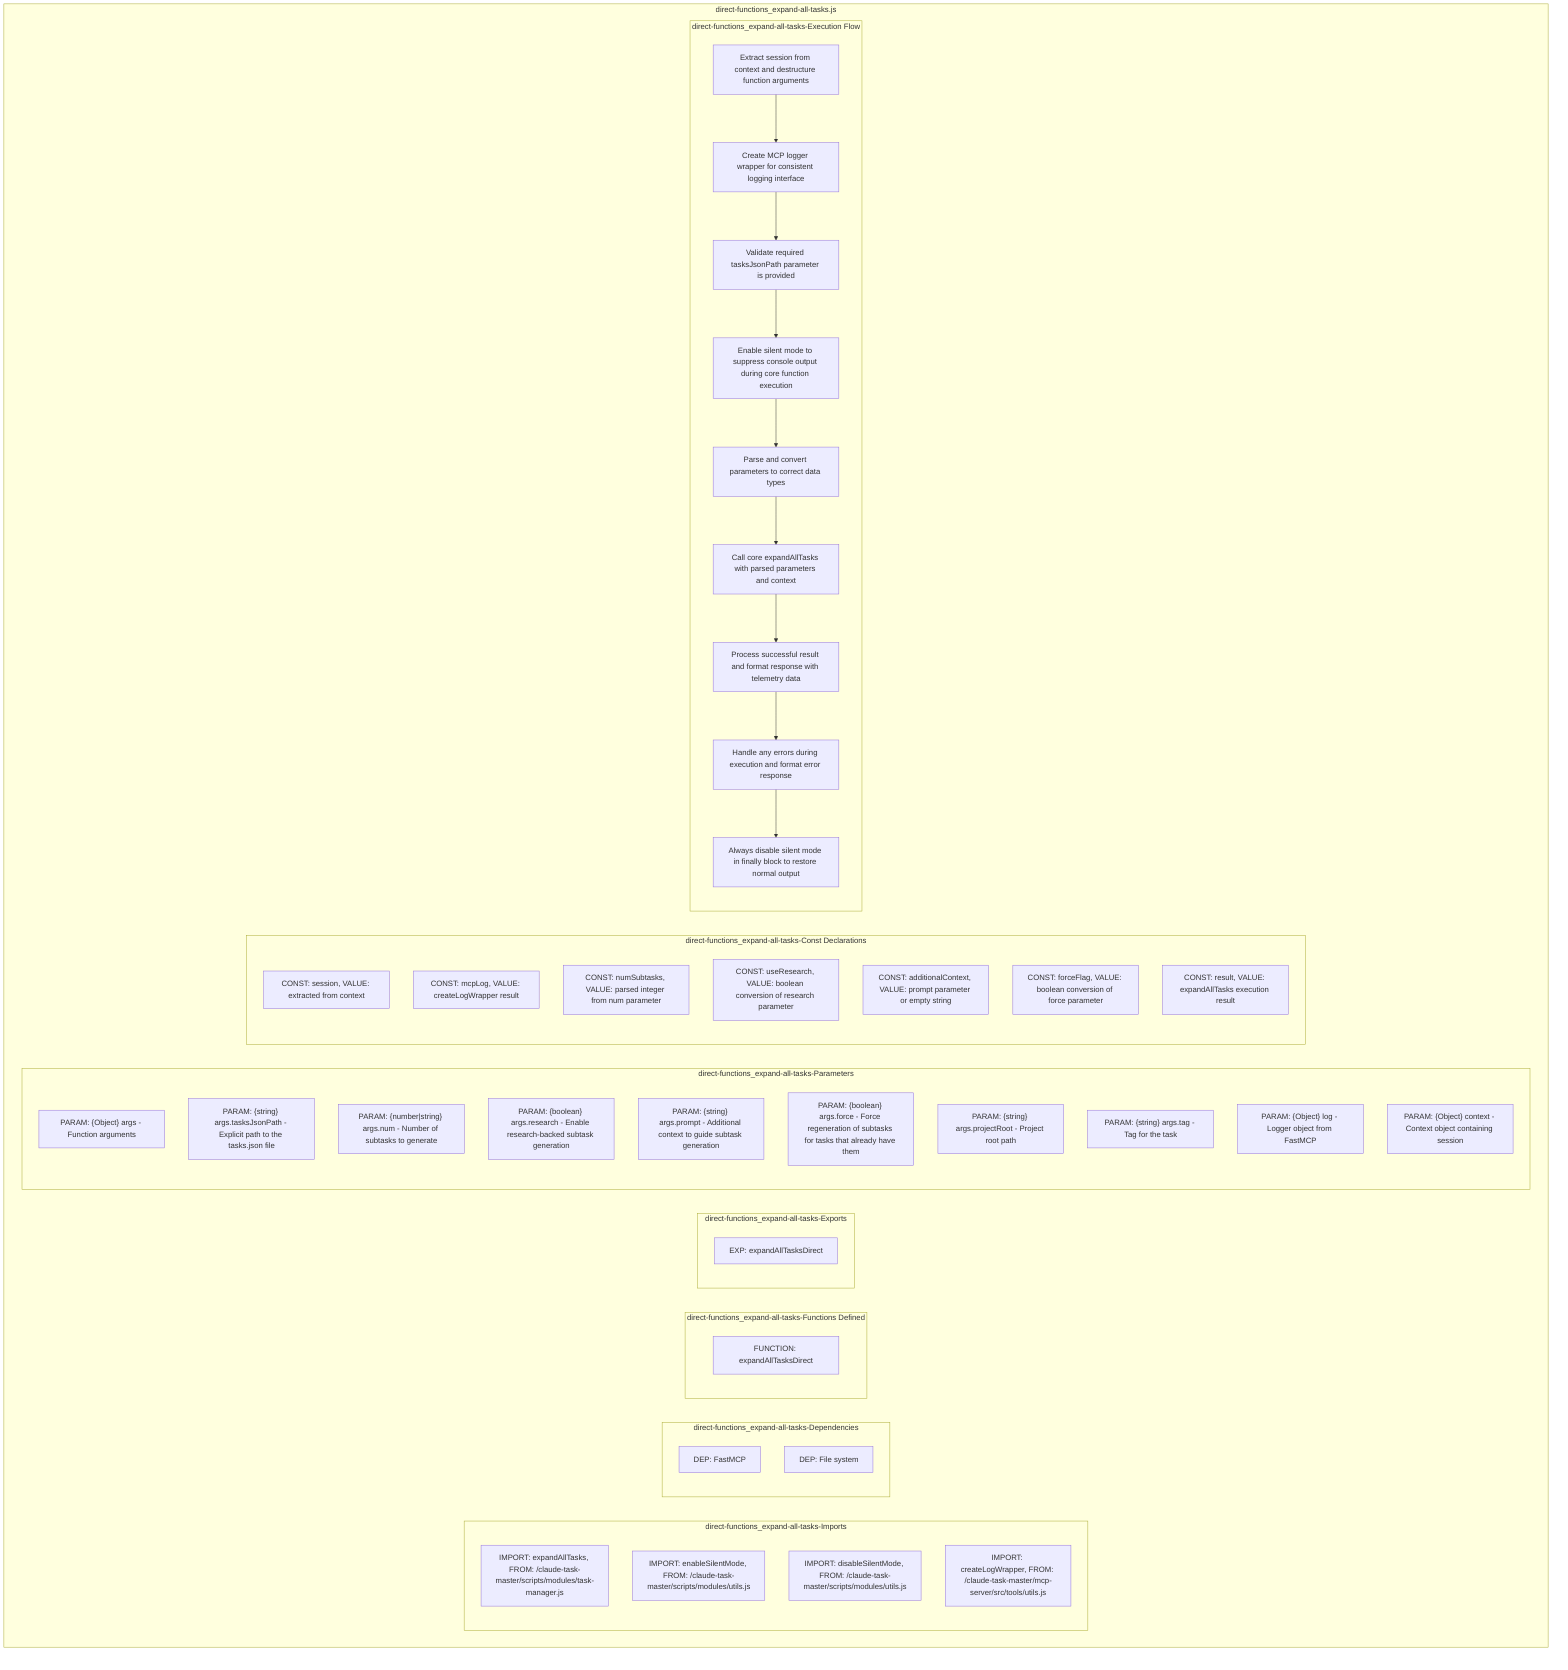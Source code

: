 flowchart TB
    subgraph expandAllTasksImports["direct-functions_expand-all-tasks-Imports"]
        I1["IMPORT: expandAllTasks, FROM: /claude-task-master/scripts/modules/task-manager.js"]
        I2["IMPORT: enableSilentMode, FROM: /claude-task-master/scripts/modules/utils.js"]
        I3["IMPORT: disableSilentMode, FROM: /claude-task-master/scripts/modules/utils.js"]
        I4["IMPORT: createLogWrapper, FROM: /claude-task-master/mcp-server/src/tools/utils.js"]
    end
    
    subgraph expandAllTasksDependencies["direct-functions_expand-all-tasks-Dependencies"]
        D1["DEP: FastMCP"]
        D2["DEP: File system"]
    end
    
    subgraph expandAllTasksFunctionsDefined["direct-functions_expand-all-tasks-Functions Defined"]
        FU1["FUNCTION: expandAllTasksDirect"]
    end
    
    subgraph expandAllTasksExports["direct-functions_expand-all-tasks-Exports"]
        E1["EXP: expandAllTasksDirect"]
    end
    
    subgraph expandAllTasksParameters["direct-functions_expand-all-tasks-Parameters"]
        P1["PARAM: {Object} args - Function arguments"]
        P2["PARAM: {string} args.tasksJsonPath - Explicit path to the tasks.json file"]
        P3["PARAM: {number|string} args.num - Number of subtasks to generate"]
        P4["PARAM: {boolean} args.research - Enable research-backed subtask generation"]
        P5["PARAM: {string} args.prompt - Additional context to guide subtask generation"]
        P6["PARAM: {boolean} args.force - Force regeneration of subtasks for tasks that already have them"]
        P7["PARAM: {string} args.projectRoot - Project root path"]
        P8["PARAM: {string} args.tag - Tag for the task"]
        P9["PARAM: {Object} log - Logger object from FastMCP"]
        P10["PARAM: {Object} context - Context object containing session"]
    end
    
    subgraph expandAllTasksConstants["direct-functions_expand-all-tasks-Const Declarations"]
        C1["CONST: session, VALUE: extracted from context"]
        C2["CONST: mcpLog, VALUE: createLogWrapper result"]
        C3["CONST: numSubtasks, VALUE: parsed integer from num parameter"]
        C4["CONST: useResearch, VALUE: boolean conversion of research parameter"]
        C5["CONST: additionalContext, VALUE: prompt parameter or empty string"]
        C6["CONST: forceFlag, VALUE: boolean conversion of force parameter"]
        C7["CONST: result, VALUE: expandAllTasks execution result"]
    end
    
    subgraph expandAllTasksExecutionFlow["direct-functions_expand-all-tasks-Execution Flow"]
        FL1["Extract session from context and destructure function arguments"]
        FL2["Create MCP logger wrapper for consistent logging interface"]
        FL3["Validate required tasksJsonPath parameter is provided"]
        FL4["Enable silent mode to suppress console output during core function execution"]
        FL5["Parse and convert parameters to correct data types"]
        FL6["Call core expandAllTasks with parsed parameters and context"]
        FL7["Process successful result and format response with telemetry data"]
        FL8["Handle any errors during execution and format error response"]
        FL9["Always disable silent mode in finally block to restore normal output"]
    end
    
    subgraph expandAllTasks["direct-functions_expand-all-tasks.js"]
        expandAllTasksImports
        expandAllTasksDependencies
        expandAllTasksFunctionsDefined
        expandAllTasksExports
        expandAllTasksParameters
        expandAllTasksConstants
        expandAllTasksExecutionFlow
    end
    
    FL1 --> FL2
    FL2 --> FL3
    FL3 --> FL4
    FL4 --> FL5
    FL5 --> FL6
    FL6 --> FL7
    FL7 --> FL8
    FL8 --> FL9